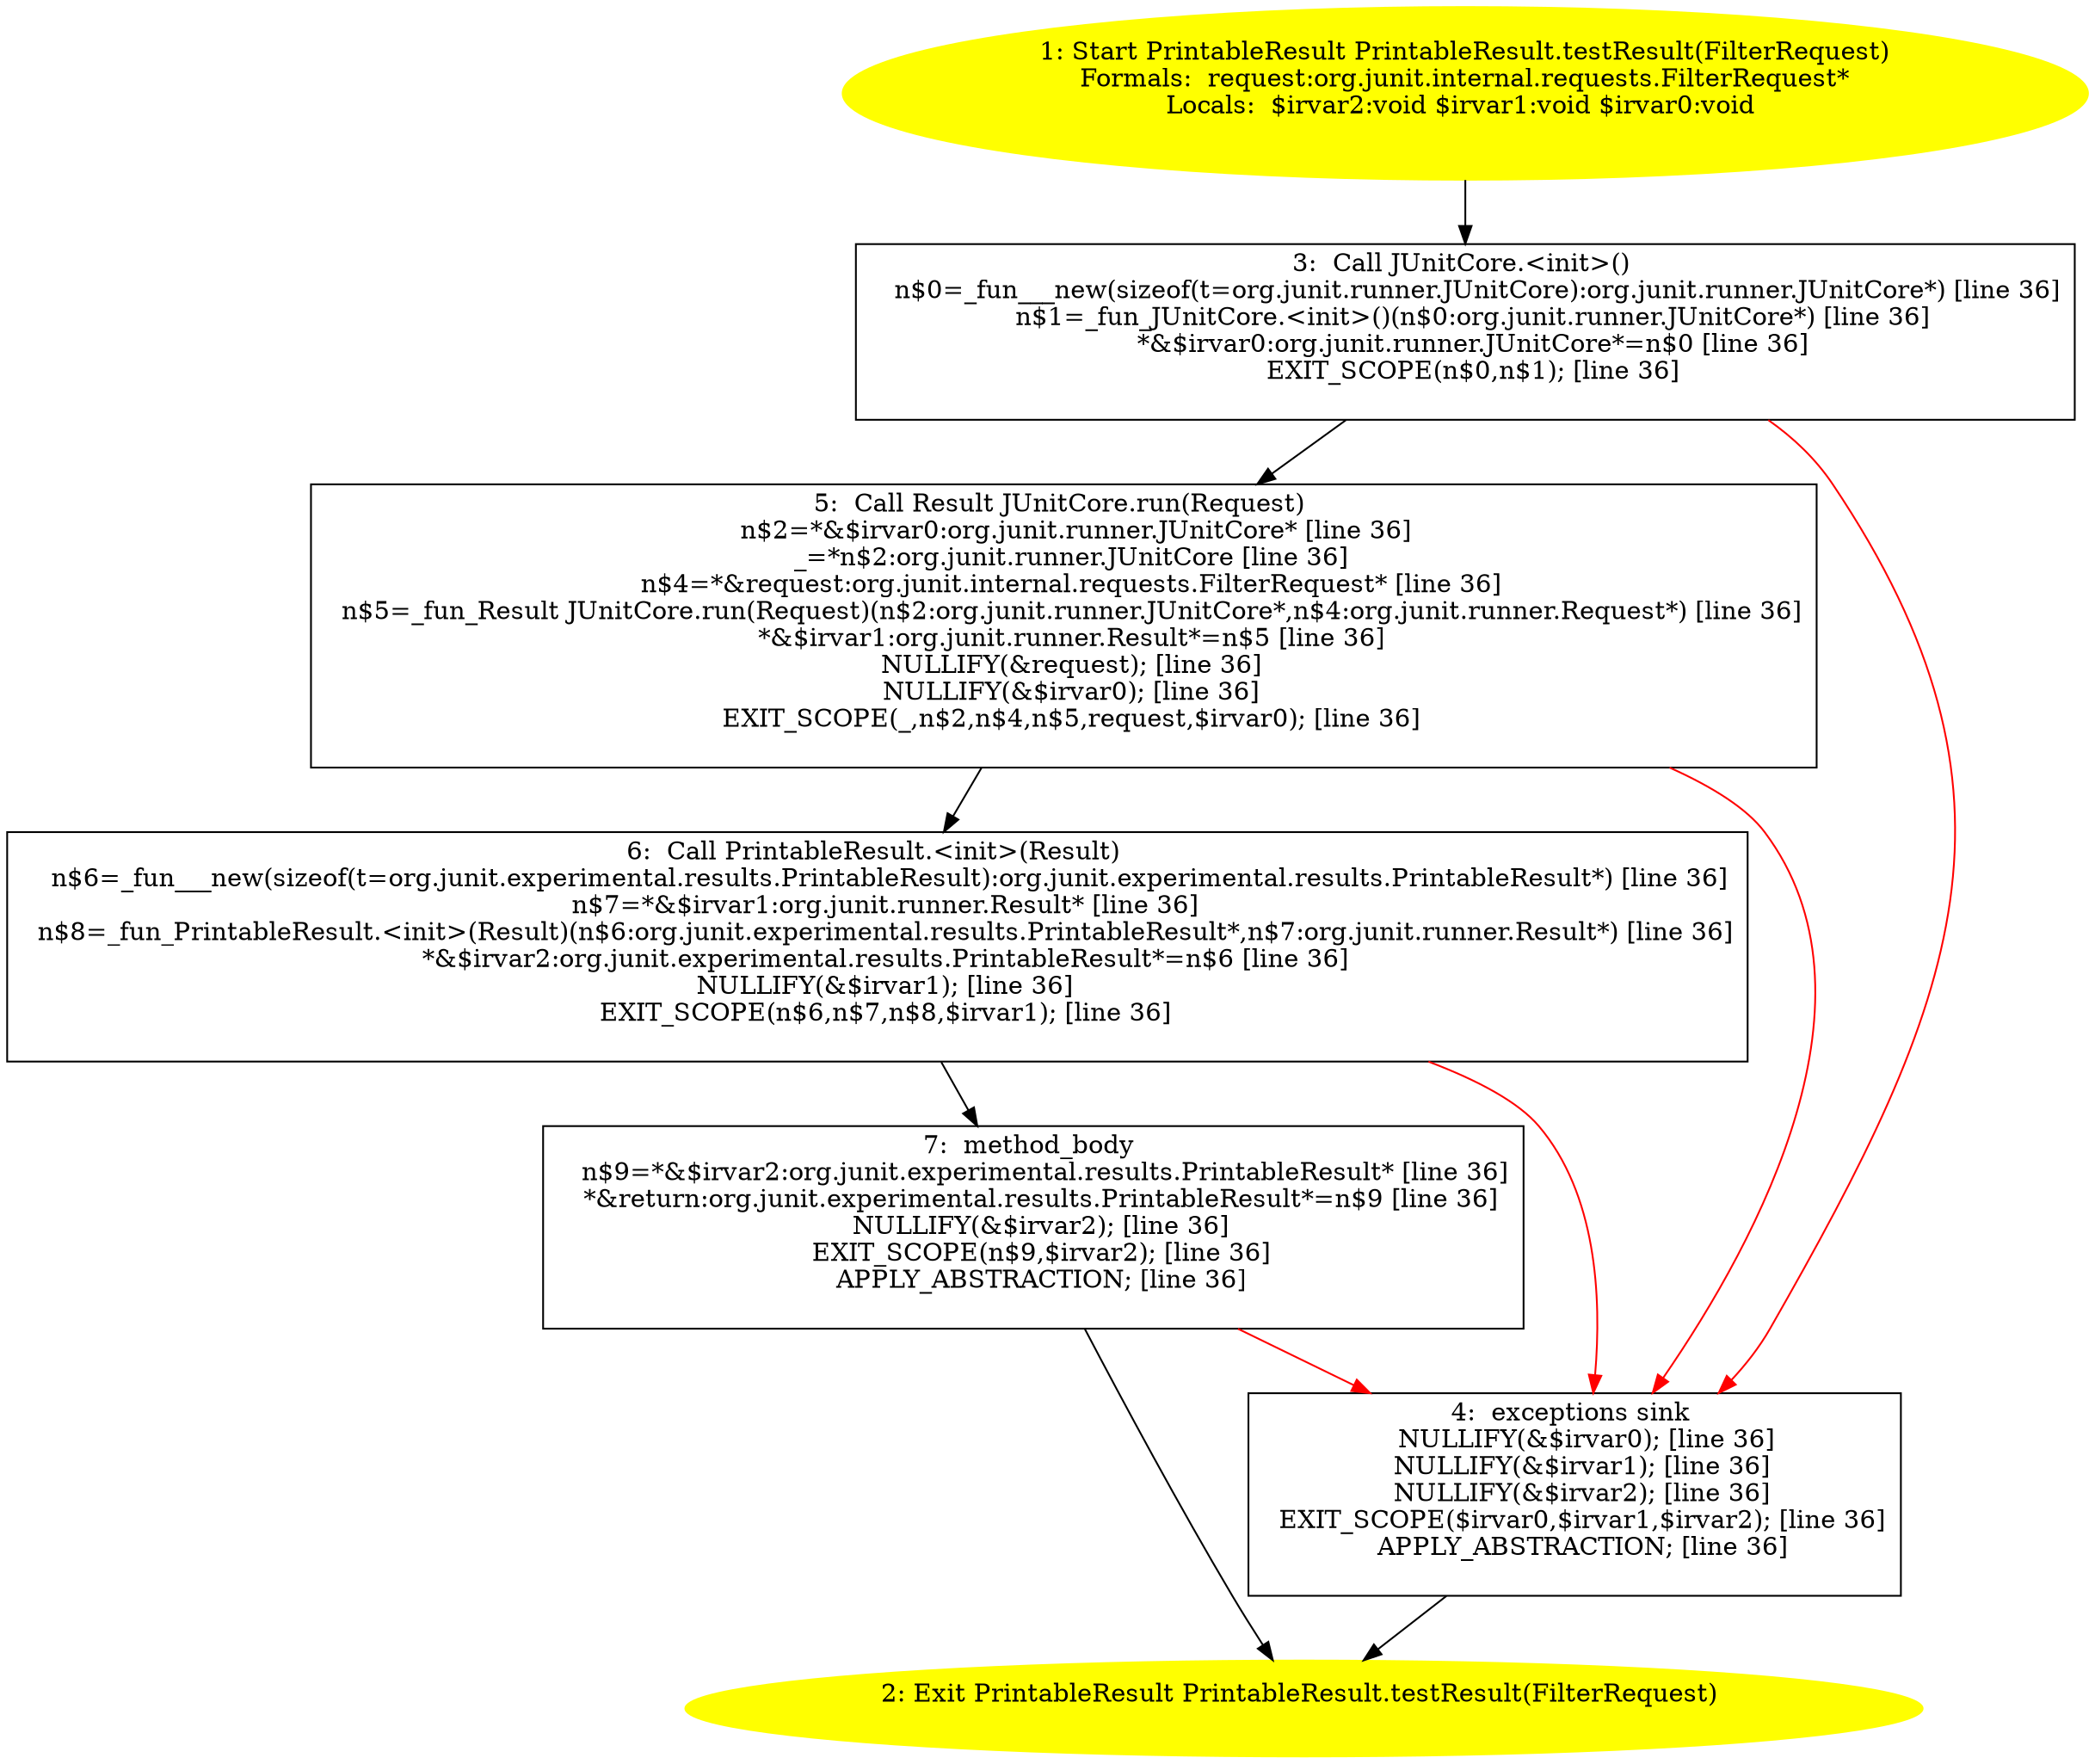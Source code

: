 /* @generated */
digraph cfg {
"org.junit.experimental.results.PrintableResult.testResult(org.junit.internal.requests.FilterRequest).360c68991cfe355d509df19c7346f0ee_1" [label="1: Start PrintableResult PrintableResult.testResult(FilterRequest)\nFormals:  request:org.junit.internal.requests.FilterRequest*\nLocals:  $irvar2:void $irvar1:void $irvar0:void \n  " color=yellow style=filled]
	

	 "org.junit.experimental.results.PrintableResult.testResult(org.junit.internal.requests.FilterRequest).360c68991cfe355d509df19c7346f0ee_1" -> "org.junit.experimental.results.PrintableResult.testResult(org.junit.internal.requests.FilterRequest).360c68991cfe355d509df19c7346f0ee_3" ;
"org.junit.experimental.results.PrintableResult.testResult(org.junit.internal.requests.FilterRequest).360c68991cfe355d509df19c7346f0ee_2" [label="2: Exit PrintableResult PrintableResult.testResult(FilterRequest) \n  " color=yellow style=filled]
	

"org.junit.experimental.results.PrintableResult.testResult(org.junit.internal.requests.FilterRequest).360c68991cfe355d509df19c7346f0ee_3" [label="3:  Call JUnitCore.<init>() \n   n$0=_fun___new(sizeof(t=org.junit.runner.JUnitCore):org.junit.runner.JUnitCore*) [line 36]\n  n$1=_fun_JUnitCore.<init>()(n$0:org.junit.runner.JUnitCore*) [line 36]\n  *&$irvar0:org.junit.runner.JUnitCore*=n$0 [line 36]\n  EXIT_SCOPE(n$0,n$1); [line 36]\n " shape="box"]
	

	 "org.junit.experimental.results.PrintableResult.testResult(org.junit.internal.requests.FilterRequest).360c68991cfe355d509df19c7346f0ee_3" -> "org.junit.experimental.results.PrintableResult.testResult(org.junit.internal.requests.FilterRequest).360c68991cfe355d509df19c7346f0ee_5" ;
	 "org.junit.experimental.results.PrintableResult.testResult(org.junit.internal.requests.FilterRequest).360c68991cfe355d509df19c7346f0ee_3" -> "org.junit.experimental.results.PrintableResult.testResult(org.junit.internal.requests.FilterRequest).360c68991cfe355d509df19c7346f0ee_4" [color="red" ];
"org.junit.experimental.results.PrintableResult.testResult(org.junit.internal.requests.FilterRequest).360c68991cfe355d509df19c7346f0ee_4" [label="4:  exceptions sink \n   NULLIFY(&$irvar0); [line 36]\n  NULLIFY(&$irvar1); [line 36]\n  NULLIFY(&$irvar2); [line 36]\n  EXIT_SCOPE($irvar0,$irvar1,$irvar2); [line 36]\n  APPLY_ABSTRACTION; [line 36]\n " shape="box"]
	

	 "org.junit.experimental.results.PrintableResult.testResult(org.junit.internal.requests.FilterRequest).360c68991cfe355d509df19c7346f0ee_4" -> "org.junit.experimental.results.PrintableResult.testResult(org.junit.internal.requests.FilterRequest).360c68991cfe355d509df19c7346f0ee_2" ;
"org.junit.experimental.results.PrintableResult.testResult(org.junit.internal.requests.FilterRequest).360c68991cfe355d509df19c7346f0ee_5" [label="5:  Call Result JUnitCore.run(Request) \n   n$2=*&$irvar0:org.junit.runner.JUnitCore* [line 36]\n  _=*n$2:org.junit.runner.JUnitCore [line 36]\n  n$4=*&request:org.junit.internal.requests.FilterRequest* [line 36]\n  n$5=_fun_Result JUnitCore.run(Request)(n$2:org.junit.runner.JUnitCore*,n$4:org.junit.runner.Request*) [line 36]\n  *&$irvar1:org.junit.runner.Result*=n$5 [line 36]\n  NULLIFY(&request); [line 36]\n  NULLIFY(&$irvar0); [line 36]\n  EXIT_SCOPE(_,n$2,n$4,n$5,request,$irvar0); [line 36]\n " shape="box"]
	

	 "org.junit.experimental.results.PrintableResult.testResult(org.junit.internal.requests.FilterRequest).360c68991cfe355d509df19c7346f0ee_5" -> "org.junit.experimental.results.PrintableResult.testResult(org.junit.internal.requests.FilterRequest).360c68991cfe355d509df19c7346f0ee_6" ;
	 "org.junit.experimental.results.PrintableResult.testResult(org.junit.internal.requests.FilterRequest).360c68991cfe355d509df19c7346f0ee_5" -> "org.junit.experimental.results.PrintableResult.testResult(org.junit.internal.requests.FilterRequest).360c68991cfe355d509df19c7346f0ee_4" [color="red" ];
"org.junit.experimental.results.PrintableResult.testResult(org.junit.internal.requests.FilterRequest).360c68991cfe355d509df19c7346f0ee_6" [label="6:  Call PrintableResult.<init>(Result) \n   n$6=_fun___new(sizeof(t=org.junit.experimental.results.PrintableResult):org.junit.experimental.results.PrintableResult*) [line 36]\n  n$7=*&$irvar1:org.junit.runner.Result* [line 36]\n  n$8=_fun_PrintableResult.<init>(Result)(n$6:org.junit.experimental.results.PrintableResult*,n$7:org.junit.runner.Result*) [line 36]\n  *&$irvar2:org.junit.experimental.results.PrintableResult*=n$6 [line 36]\n  NULLIFY(&$irvar1); [line 36]\n  EXIT_SCOPE(n$6,n$7,n$8,$irvar1); [line 36]\n " shape="box"]
	

	 "org.junit.experimental.results.PrintableResult.testResult(org.junit.internal.requests.FilterRequest).360c68991cfe355d509df19c7346f0ee_6" -> "org.junit.experimental.results.PrintableResult.testResult(org.junit.internal.requests.FilterRequest).360c68991cfe355d509df19c7346f0ee_7" ;
	 "org.junit.experimental.results.PrintableResult.testResult(org.junit.internal.requests.FilterRequest).360c68991cfe355d509df19c7346f0ee_6" -> "org.junit.experimental.results.PrintableResult.testResult(org.junit.internal.requests.FilterRequest).360c68991cfe355d509df19c7346f0ee_4" [color="red" ];
"org.junit.experimental.results.PrintableResult.testResult(org.junit.internal.requests.FilterRequest).360c68991cfe355d509df19c7346f0ee_7" [label="7:  method_body \n   n$9=*&$irvar2:org.junit.experimental.results.PrintableResult* [line 36]\n  *&return:org.junit.experimental.results.PrintableResult*=n$9 [line 36]\n  NULLIFY(&$irvar2); [line 36]\n  EXIT_SCOPE(n$9,$irvar2); [line 36]\n  APPLY_ABSTRACTION; [line 36]\n " shape="box"]
	

	 "org.junit.experimental.results.PrintableResult.testResult(org.junit.internal.requests.FilterRequest).360c68991cfe355d509df19c7346f0ee_7" -> "org.junit.experimental.results.PrintableResult.testResult(org.junit.internal.requests.FilterRequest).360c68991cfe355d509df19c7346f0ee_2" ;
	 "org.junit.experimental.results.PrintableResult.testResult(org.junit.internal.requests.FilterRequest).360c68991cfe355d509df19c7346f0ee_7" -> "org.junit.experimental.results.PrintableResult.testResult(org.junit.internal.requests.FilterRequest).360c68991cfe355d509df19c7346f0ee_4" [color="red" ];
}
